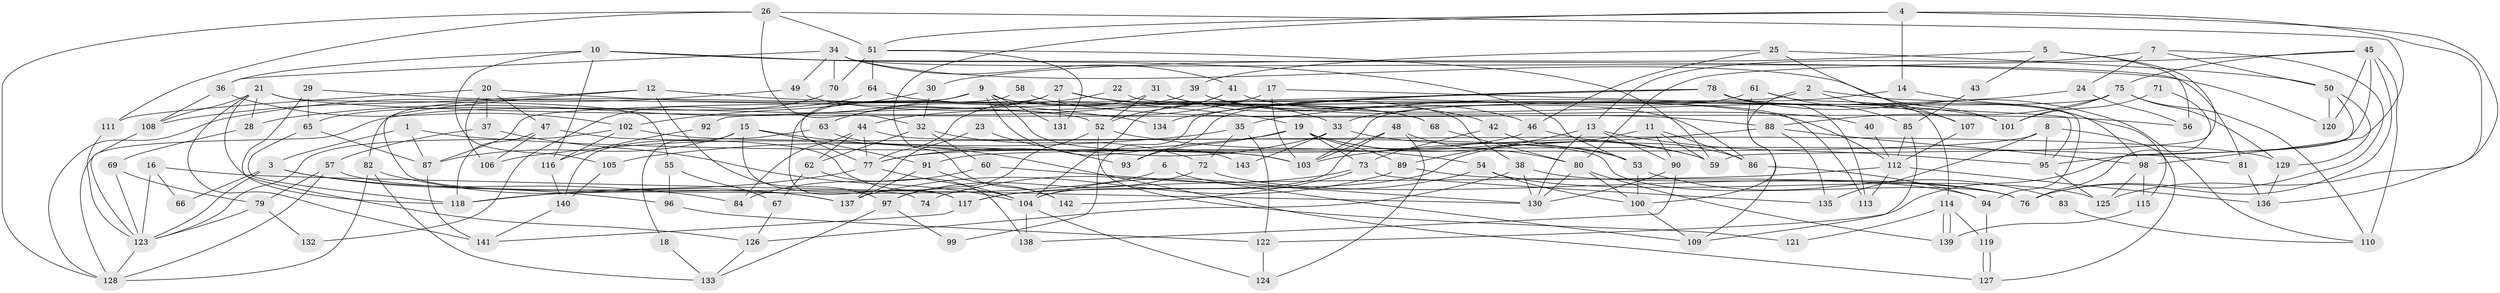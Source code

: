 // Generated by graph-tools (version 1.1) at 2025/36/03/09/25 02:36:05]
// undirected, 143 vertices, 286 edges
graph export_dot {
graph [start="1"]
  node [color=gray90,style=filled];
  1;
  2;
  3;
  4;
  5;
  6;
  7;
  8;
  9;
  10;
  11;
  12;
  13;
  14;
  15;
  16;
  17;
  18;
  19;
  20;
  21;
  22;
  23;
  24;
  25;
  26;
  27;
  28;
  29;
  30;
  31;
  32;
  33;
  34;
  35;
  36;
  37;
  38;
  39;
  40;
  41;
  42;
  43;
  44;
  45;
  46;
  47;
  48;
  49;
  50;
  51;
  52;
  53;
  54;
  55;
  56;
  57;
  58;
  59;
  60;
  61;
  62;
  63;
  64;
  65;
  66;
  67;
  68;
  69;
  70;
  71;
  72;
  73;
  74;
  75;
  76;
  77;
  78;
  79;
  80;
  81;
  82;
  83;
  84;
  85;
  86;
  87;
  88;
  89;
  90;
  91;
  92;
  93;
  94;
  95;
  96;
  97;
  98;
  99;
  100;
  101;
  102;
  103;
  104;
  105;
  106;
  107;
  108;
  109;
  110;
  111;
  112;
  113;
  114;
  115;
  116;
  117;
  118;
  119;
  120;
  121;
  122;
  123;
  124;
  125;
  126;
  127;
  128;
  129;
  130;
  131;
  132;
  133;
  134;
  135;
  136;
  137;
  138;
  139;
  140;
  141;
  142;
  143;
  1 -- 3;
  1 -- 87;
  1 -- 81;
  2 -- 100;
  2 -- 87;
  2 -- 94;
  2 -- 107;
  3 -- 123;
  3 -- 96;
  3 -- 66;
  3 -- 84;
  4 -- 51;
  4 -- 14;
  4 -- 125;
  4 -- 136;
  4 -- 142;
  5 -- 30;
  5 -- 56;
  5 -- 43;
  5 -- 59;
  6 -- 118;
  6 -- 109;
  7 -- 13;
  7 -- 50;
  7 -- 24;
  7 -- 76;
  8 -- 95;
  8 -- 91;
  8 -- 127;
  8 -- 135;
  9 -- 103;
  9 -- 77;
  9 -- 28;
  9 -- 38;
  9 -- 131;
  9 -- 143;
  10 -- 116;
  10 -- 36;
  10 -- 53;
  10 -- 105;
  10 -- 120;
  11 -- 59;
  11 -- 86;
  11 -- 90;
  11 -- 117;
  12 -- 97;
  12 -- 19;
  12 -- 74;
  12 -- 108;
  13 -- 89;
  13 -- 130;
  13 -- 90;
  13 -- 95;
  14 -- 33;
  14 -- 115;
  15 -- 127;
  15 -- 117;
  15 -- 18;
  15 -- 87;
  15 -- 91;
  16 -- 123;
  16 -- 130;
  16 -- 66;
  17 -- 95;
  17 -- 44;
  17 -- 103;
  18 -- 133;
  19 -- 53;
  19 -- 73;
  19 -- 59;
  19 -- 89;
  19 -- 93;
  19 -- 105;
  20 -- 47;
  20 -- 106;
  20 -- 37;
  20 -- 111;
  20 -- 134;
  21 -- 141;
  21 -- 28;
  21 -- 55;
  21 -- 56;
  21 -- 108;
  21 -- 118;
  22 -- 63;
  22 -- 113;
  23 -- 137;
  23 -- 93;
  24 -- 35;
  24 -- 56;
  25 -- 50;
  25 -- 46;
  25 -- 39;
  25 -- 107;
  26 -- 128;
  26 -- 51;
  26 -- 32;
  26 -- 98;
  26 -- 111;
  27 -- 117;
  27 -- 112;
  27 -- 33;
  27 -- 63;
  27 -- 131;
  28 -- 69;
  29 -- 52;
  29 -- 65;
  29 -- 126;
  30 -- 32;
  30 -- 102;
  31 -- 77;
  31 -- 52;
  31 -- 42;
  31 -- 86;
  32 -- 60;
  32 -- 62;
  32 -- 72;
  33 -- 59;
  33 -- 77;
  33 -- 143;
  34 -- 49;
  34 -- 81;
  34 -- 36;
  34 -- 41;
  34 -- 70;
  34 -- 101;
  35 -- 122;
  35 -- 72;
  35 -- 106;
  36 -- 108;
  36 -- 102;
  37 -- 104;
  37 -- 57;
  38 -- 76;
  38 -- 126;
  38 -- 130;
  39 -- 128;
  39 -- 40;
  39 -- 46;
  40 -- 112;
  41 -- 101;
  41 -- 52;
  41 -- 104;
  42 -- 73;
  42 -- 53;
  43 -- 85;
  44 -- 62;
  44 -- 77;
  44 -- 76;
  44 -- 84;
  45 -- 80;
  45 -- 76;
  45 -- 75;
  45 -- 95;
  45 -- 110;
  45 -- 120;
  46 -- 77;
  46 -- 86;
  47 -- 104;
  47 -- 118;
  47 -- 106;
  48 -- 103;
  48 -- 104;
  48 -- 80;
  48 -- 124;
  49 -- 128;
  49 -- 68;
  50 -- 129;
  50 -- 120;
  50 -- 122;
  51 -- 131;
  51 -- 59;
  51 -- 64;
  51 -- 70;
  52 -- 54;
  52 -- 97;
  52 -- 121;
  53 -- 83;
  53 -- 100;
  54 -- 100;
  54 -- 125;
  54 -- 104;
  55 -- 67;
  55 -- 96;
  57 -- 137;
  57 -- 79;
  57 -- 128;
  58 -- 82;
  58 -- 88;
  60 -- 84;
  60 -- 130;
  61 -- 109;
  61 -- 114;
  61 -- 85;
  61 -- 93;
  62 -- 138;
  62 -- 67;
  63 -- 103;
  63 -- 140;
  64 -- 65;
  64 -- 68;
  65 -- 118;
  65 -- 87;
  67 -- 126;
  68 -- 80;
  69 -- 123;
  69 -- 79;
  70 -- 132;
  71 -- 76;
  71 -- 101;
  72 -- 76;
  72 -- 97;
  73 -- 135;
  73 -- 142;
  73 -- 74;
  75 -- 88;
  75 -- 101;
  75 -- 103;
  75 -- 110;
  75 -- 129;
  77 -- 104;
  77 -- 118;
  78 -- 98;
  78 -- 110;
  78 -- 92;
  78 -- 99;
  78 -- 113;
  78 -- 134;
  79 -- 123;
  79 -- 132;
  80 -- 130;
  80 -- 100;
  80 -- 139;
  81 -- 136;
  82 -- 128;
  82 -- 133;
  82 -- 137;
  83 -- 110;
  85 -- 112;
  85 -- 109;
  86 -- 94;
  87 -- 141;
  88 -- 98;
  88 -- 103;
  88 -- 135;
  89 -- 94;
  89 -- 137;
  90 -- 130;
  90 -- 138;
  91 -- 137;
  91 -- 142;
  92 -- 116;
  94 -- 119;
  95 -- 125;
  96 -- 122;
  97 -- 99;
  97 -- 133;
  98 -- 125;
  98 -- 115;
  100 -- 109;
  102 -- 123;
  102 -- 116;
  102 -- 129;
  104 -- 124;
  104 -- 138;
  105 -- 140;
  107 -- 112;
  108 -- 123;
  111 -- 123;
  112 -- 136;
  112 -- 113;
  112 -- 117;
  114 -- 119;
  114 -- 139;
  114 -- 139;
  114 -- 121;
  115 -- 139;
  116 -- 140;
  117 -- 141;
  119 -- 127;
  119 -- 127;
  122 -- 124;
  123 -- 128;
  126 -- 133;
  129 -- 136;
  140 -- 141;
}
